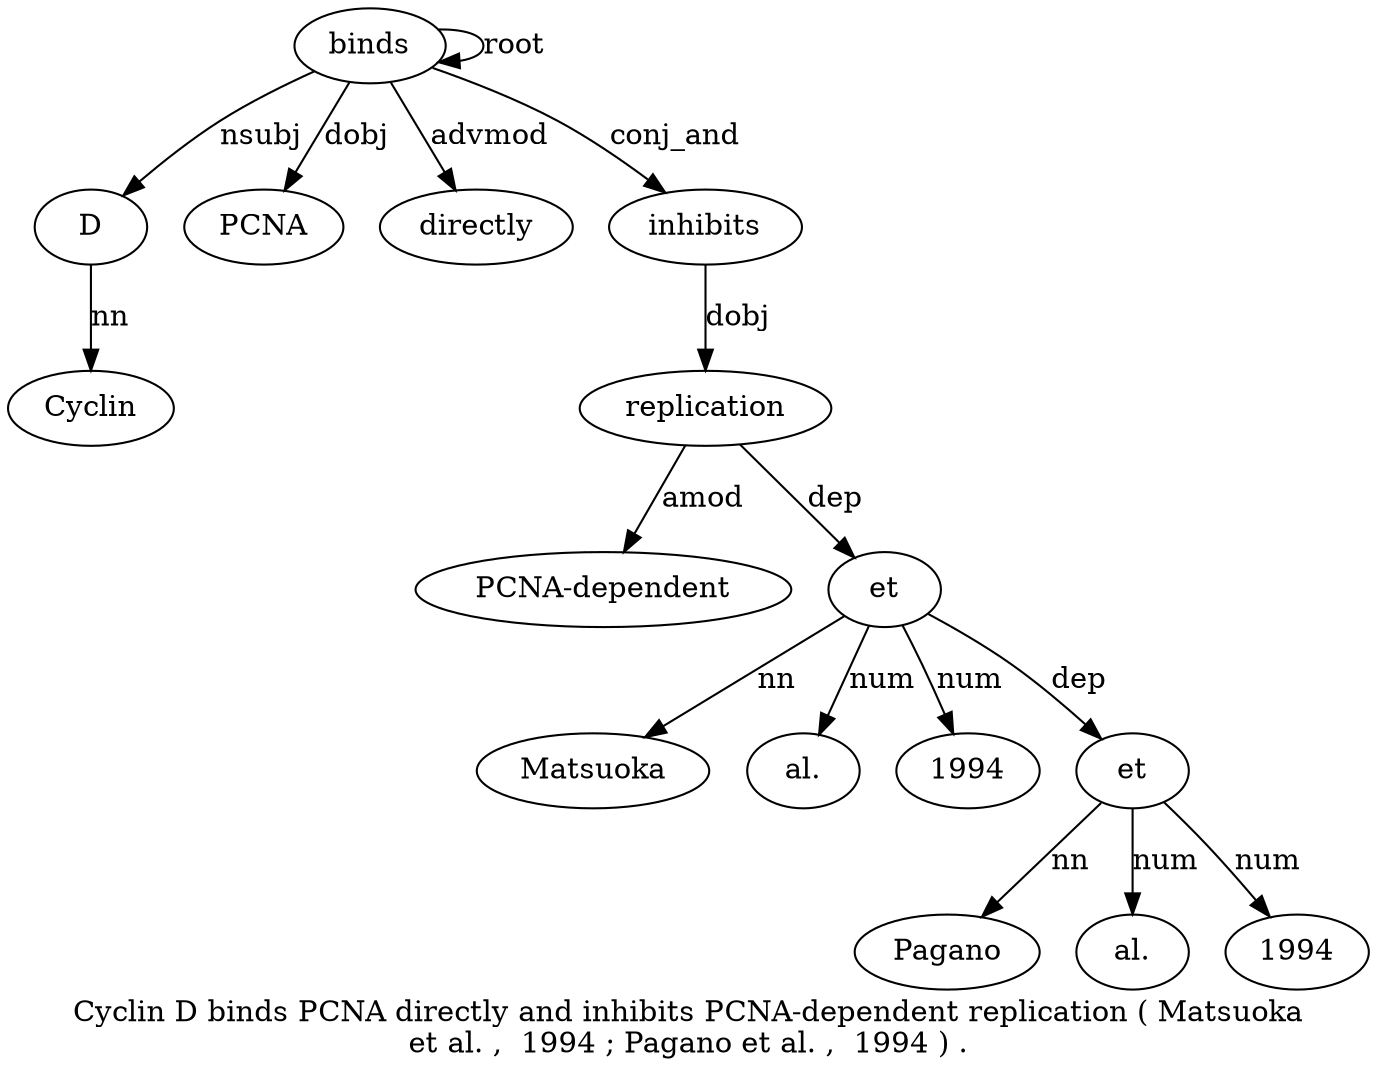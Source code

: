 digraph "Cyclin D binds PCNA directly and inhibits PCNA-dependent replication ( Matsuoka et al. ,  1994 ; Pagano et al. ,  1994 ) ." {
label="Cyclin D binds PCNA directly and inhibits PCNA-dependent replication ( Matsuoka
et al. ,  1994 ; Pagano et al. ,  1994 ) .";
D2 [style=filled, fillcolor=white, label=D];
Cyclin1 [style=filled, fillcolor=white, label=Cyclin];
D2 -> Cyclin1  [label=nn];
binds3 [style=filled, fillcolor=white, label=binds];
binds3 -> D2  [label=nsubj];
binds3 -> binds3  [label=root];
PCNA4 [style=filled, fillcolor=white, label=PCNA];
binds3 -> PCNA4  [label=dobj];
directly5 [style=filled, fillcolor=white, label=directly];
binds3 -> directly5  [label=advmod];
inhibits7 [style=filled, fillcolor=white, label=inhibits];
binds3 -> inhibits7  [label=conj_and];
replication9 [style=filled, fillcolor=white, label=replication];
"PCNA-dependent8" [style=filled, fillcolor=white, label="PCNA-dependent"];
replication9 -> "PCNA-dependent8"  [label=amod];
inhibits7 -> replication9  [label=dobj];
et12 [style=filled, fillcolor=white, label=et];
Matsuoka11 [style=filled, fillcolor=white, label=Matsuoka];
et12 -> Matsuoka11  [label=nn];
replication9 -> et12  [label=dep];
"al.13" [style=filled, fillcolor=white, label="al."];
et12 -> "al.13"  [label=num];
199415 [style=filled, fillcolor=white, label=1994];
et12 -> 199415  [label=num];
et18 [style=filled, fillcolor=white, label=et];
Pagano17 [style=filled, fillcolor=white, label=Pagano];
et18 -> Pagano17  [label=nn];
et12 -> et18  [label=dep];
"al.19" [style=filled, fillcolor=white, label="al."];
et18 -> "al.19"  [label=num];
19942 [style=filled, fillcolor=white, label=1994];
et18 -> 19942  [label=num];
}
